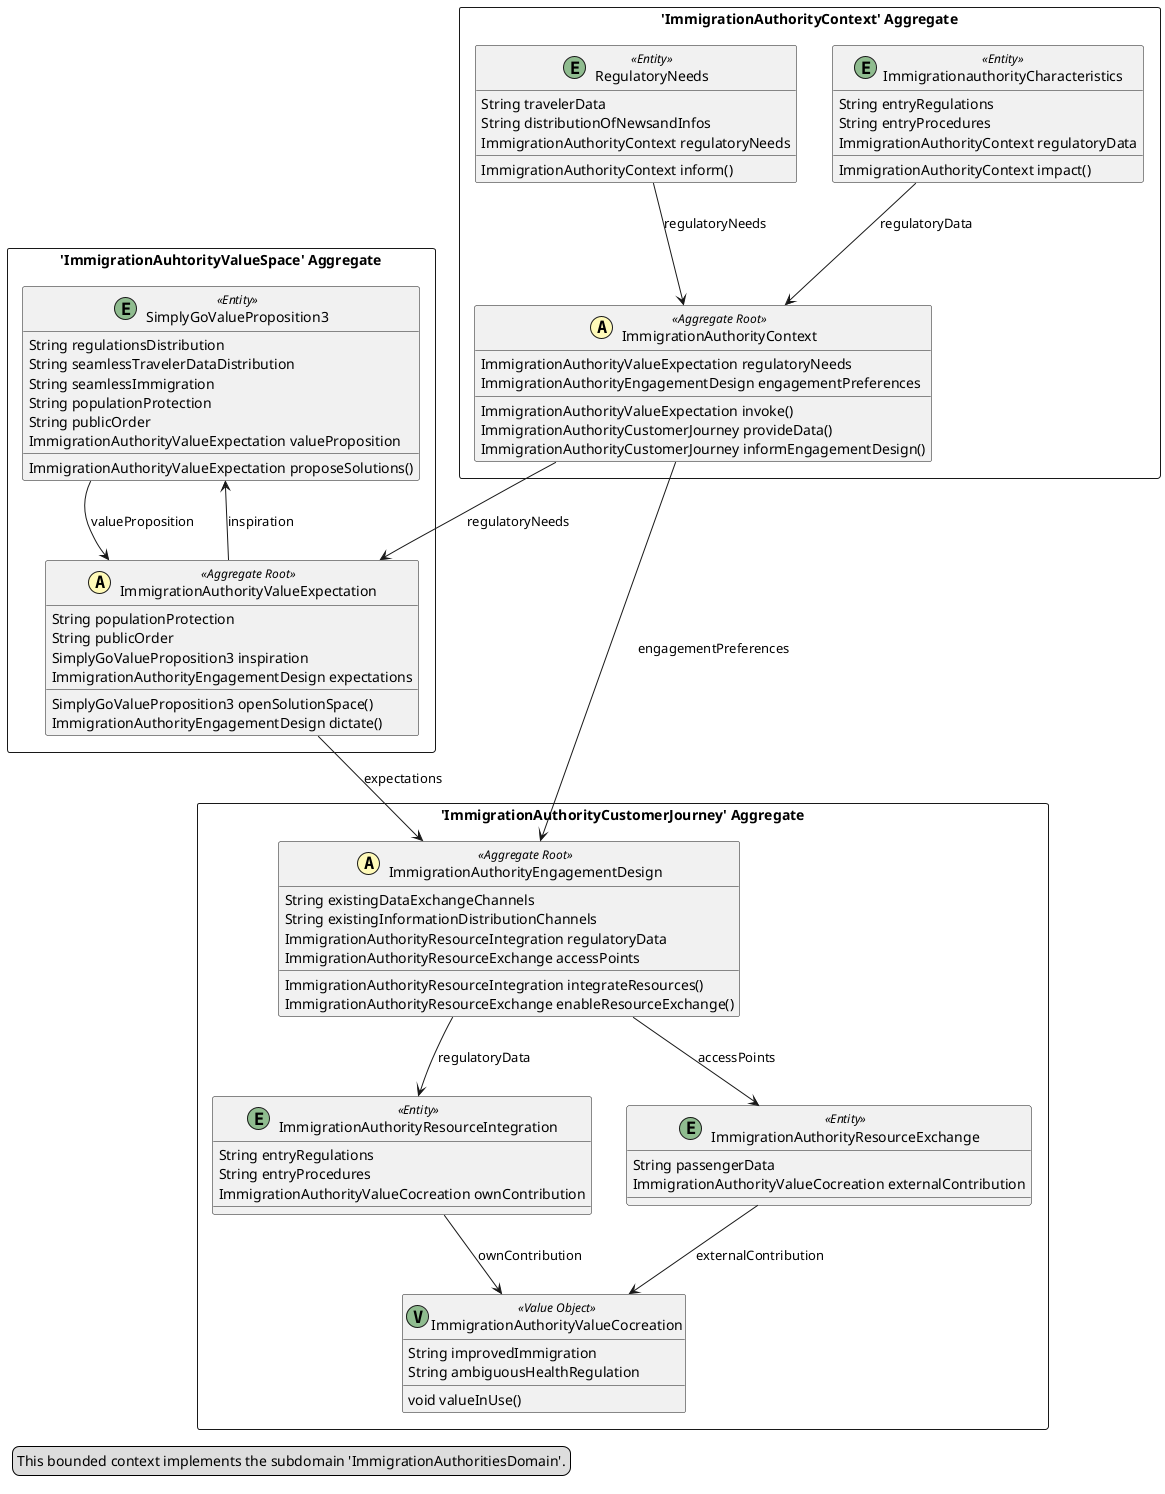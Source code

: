@startuml

skinparam componentStyle uml2

package "'ImmigrationAuthorityContext' Aggregate" <<Rectangle>> {
	class ImmigrationAuthorityContext <<(A,#fffab8) Aggregate Root>> {
		ImmigrationAuthorityValueExpectation regulatoryNeeds
		ImmigrationAuthorityEngagementDesign engagementPreferences
		ImmigrationAuthorityValueExpectation invoke()
		ImmigrationAuthorityCustomerJourney provideData()
		ImmigrationAuthorityCustomerJourney informEngagementDesign()
	}
	class ImmigrationauthorityCharacteristics <<(E,DarkSeaGreen) Entity>> {
		String entryRegulations
		String entryProcedures
		ImmigrationAuthorityContext regulatoryData
		ImmigrationAuthorityContext impact()
	}
	class RegulatoryNeeds <<(E,DarkSeaGreen) Entity>> {
		String travelerData
		String distributionOfNewsandInfos
		ImmigrationAuthorityContext regulatoryNeeds
		ImmigrationAuthorityContext inform()
	}
}
package "'ImmigrationAuhtorityValueSpace' Aggregate" <<Rectangle>> {
	class SimplyGoValueProposition3 <<(E,DarkSeaGreen) Entity>> {
		String regulationsDistribution
		String seamlessTravelerDataDistribution
		String seamlessImmigration
		String populationProtection
		String publicOrder
		ImmigrationAuthorityValueExpectation valueProposition
		ImmigrationAuthorityValueExpectation proposeSolutions()
	}
	class ImmigrationAuthorityValueExpectation <<(A,#fffab8) Aggregate Root>> {
		String populationProtection
		String publicOrder
		SimplyGoValueProposition3 inspiration
		ImmigrationAuthorityEngagementDesign expectations
		SimplyGoValueProposition3 openSolutionSpace()
		ImmigrationAuthorityEngagementDesign dictate()
	}
}
package "'ImmigrationAuthorityCustomerJourney' Aggregate" <<Rectangle>> {
	class ImmigrationAuthorityEngagementDesign <<(A,#fffab8) Aggregate Root>> {
		String existingDataExchangeChannels
		String existingInformationDistributionChannels
		ImmigrationAuthorityResourceIntegration regulatoryData
		ImmigrationAuthorityResourceExchange accessPoints
		ImmigrationAuthorityResourceIntegration integrateResources()
		ImmigrationAuthorityResourceExchange enableResourceExchange()
	}
	class ImmigrationAuthorityResourceIntegration <<(E,DarkSeaGreen) Entity>> {
		String entryRegulations
		String entryProcedures
		ImmigrationAuthorityValueCocreation ownContribution
	}
	class ImmigrationAuthorityResourceExchange <<(E,DarkSeaGreen) Entity>> {
		String passengerData
		ImmigrationAuthorityValueCocreation externalContribution
	}
	class ImmigrationAuthorityValueCocreation <<(V,DarkSeaGreen) Value Object>> {
		String improvedImmigration
		String ambiguousHealthRegulation
		void valueInUse()
	}
}
ImmigrationAuthorityContext --> ImmigrationAuthorityValueExpectation : regulatoryNeeds
ImmigrationAuthorityContext --> ImmigrationAuthorityEngagementDesign : engagementPreferences
ImmigrationauthorityCharacteristics --> ImmigrationAuthorityContext : regulatoryData
RegulatoryNeeds --> ImmigrationAuthorityContext : regulatoryNeeds
SimplyGoValueProposition3 --> ImmigrationAuthorityValueExpectation : valueProposition
ImmigrationAuthorityValueExpectation --> SimplyGoValueProposition3 : inspiration
ImmigrationAuthorityValueExpectation --> ImmigrationAuthorityEngagementDesign : expectations
ImmigrationAuthorityEngagementDesign --> ImmigrationAuthorityResourceIntegration : regulatoryData
ImmigrationAuthorityEngagementDesign --> ImmigrationAuthorityResourceExchange : accessPoints
ImmigrationAuthorityResourceIntegration --> ImmigrationAuthorityValueCocreation : ownContribution
ImmigrationAuthorityResourceExchange --> ImmigrationAuthorityValueCocreation : externalContribution
legend left
  This bounded context implements the subdomain 'ImmigrationAuthoritiesDomain'.
end legend


@enduml
